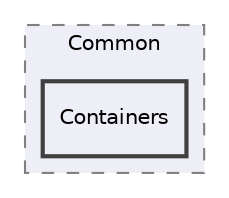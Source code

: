 digraph "/home/runner/work/ponca/ponca/src/Ponca/src/Common/Containers"
{
 // INTERACTIVE_SVG=YES
 // LATEX_PDF_SIZE
  bgcolor="transparent";
  edge [fontname="Helvetica",fontsize="10",labelfontname="Helvetica",labelfontsize="10"];
  node [fontname="Helvetica",fontsize="10",shape=record];
  compound=true
  subgraph clusterdir_c4018c4157a9bf1e0ca20e9cb22f3b7c {
    graph [ bgcolor="#eeeef6", pencolor="grey50", style="filled,dashed,", label="Common", fontname="Helvetica", fontsize="10", URL="dir_c4018c4157a9bf1e0ca20e9cb22f3b7c.html"]
  dir_a0c2bd8a89d5f8f9b7ea9ff292edbc60 [shape=box, label="Containers", style="filled,bold,", fillcolor="#eeeef6", color="grey25", URL="dir_a0c2bd8a89d5f8f9b7ea9ff292edbc60.html"];
  }
}
